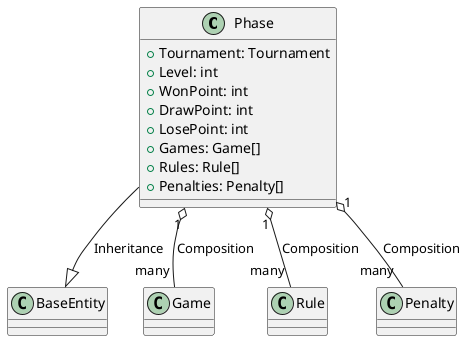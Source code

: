 @startuml Phase Class Diagram

class Phase {
    + Tournament: Tournament
    + Level: int
    + WonPoint: int
    + DrawPoint: int
    + LosePoint: int
    + Games: Game[]
    + Rules: Rule[]
    + Penalties: Penalty[]
}

Phase --|> BaseEntity: Inheritance
Phase "1" o-- "many" Game: Composition
Phase "1" o-- "many" Rule: Composition
Phase "1" o-- "many" Penalty: Composition

@enduml
